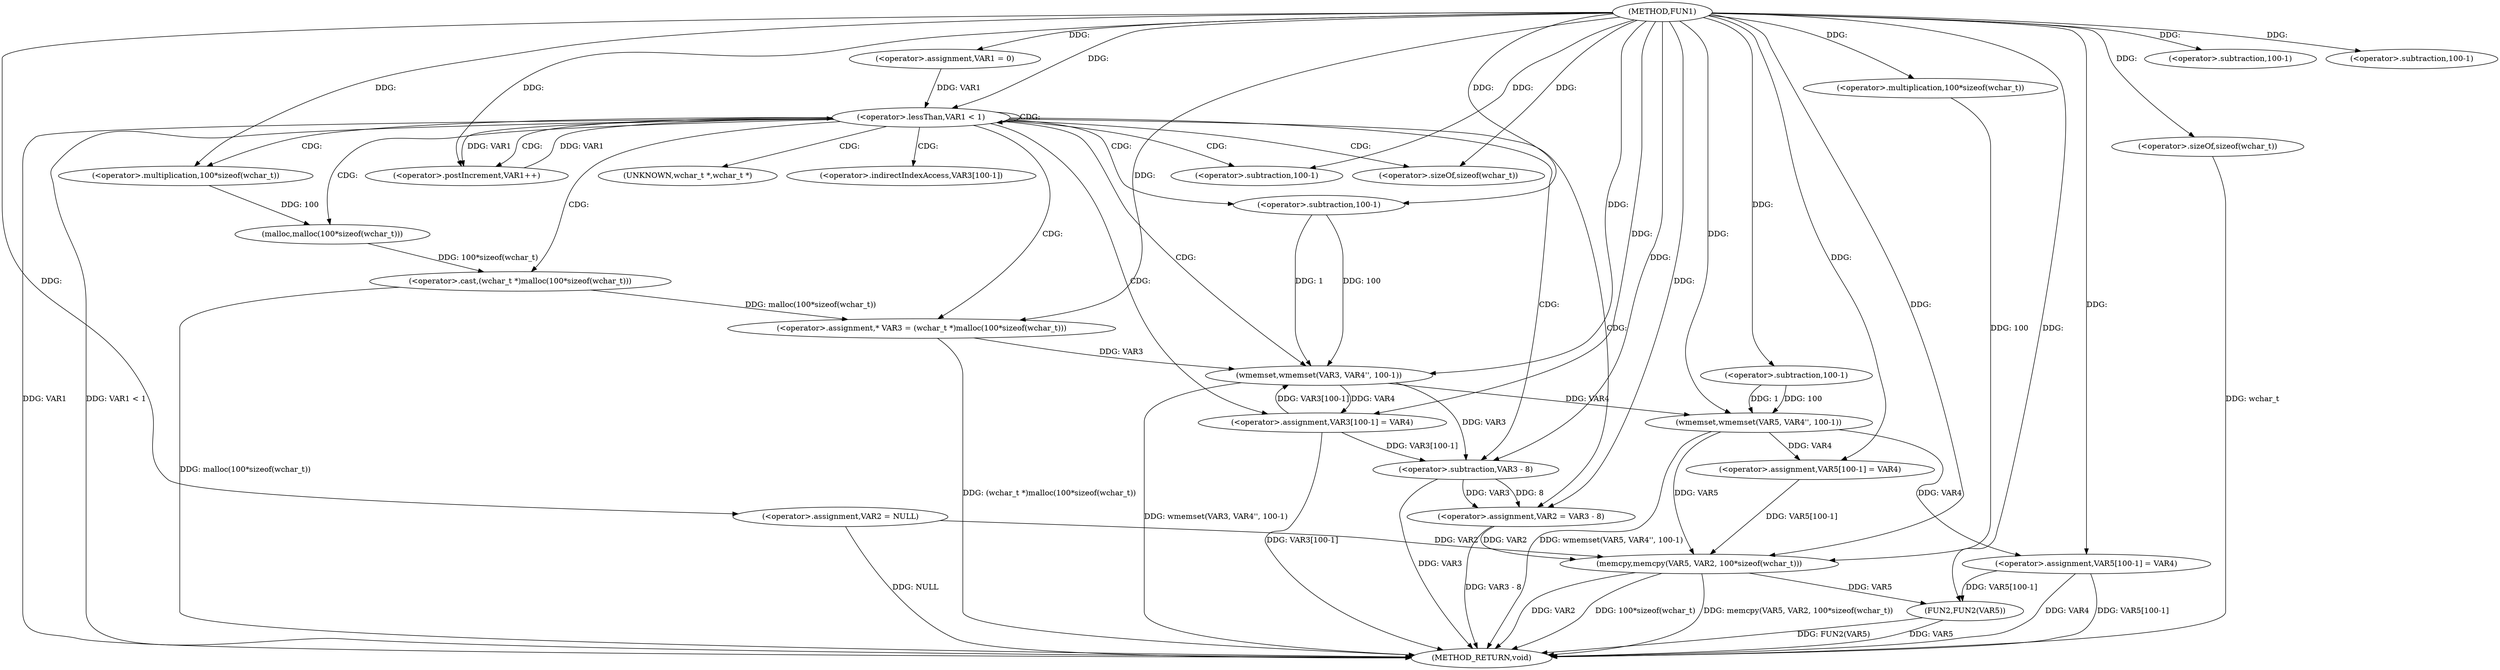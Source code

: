 digraph FUN1 {  
"1000100" [label = "(METHOD,FUN1)" ]
"1000177" [label = "(METHOD_RETURN,void)" ]
"1000104" [label = "(<operator>.assignment,VAR2 = NULL)" ]
"1000108" [label = "(<operator>.assignment,VAR1 = 0)" ]
"1000111" [label = "(<operator>.lessThan,VAR1 < 1)" ]
"1000114" [label = "(<operator>.postIncrement,VAR1++)" ]
"1000119" [label = "(<operator>.assignment,* VAR3 = (wchar_t *)malloc(100*sizeof(wchar_t)))" ]
"1000121" [label = "(<operator>.cast,(wchar_t *)malloc(100*sizeof(wchar_t)))" ]
"1000123" [label = "(malloc,malloc(100*sizeof(wchar_t)))" ]
"1000124" [label = "(<operator>.multiplication,100*sizeof(wchar_t))" ]
"1000126" [label = "(<operator>.sizeOf,sizeof(wchar_t))" ]
"1000128" [label = "(wmemset,wmemset(VAR3, VAR4'', 100-1))" ]
"1000131" [label = "(<operator>.subtraction,100-1)" ]
"1000134" [label = "(<operator>.assignment,VAR3[100-1] = VAR4)" ]
"1000137" [label = "(<operator>.subtraction,100-1)" ]
"1000141" [label = "(<operator>.assignment,VAR2 = VAR3 - 8)" ]
"1000143" [label = "(<operator>.subtraction,VAR3 - 8)" ]
"1000148" [label = "(wmemset,wmemset(VAR5, VAR4'', 100-1))" ]
"1000151" [label = "(<operator>.subtraction,100-1)" ]
"1000154" [label = "(<operator>.assignment,VAR5[100-1] = VAR4)" ]
"1000157" [label = "(<operator>.subtraction,100-1)" ]
"1000161" [label = "(memcpy,memcpy(VAR5, VAR2, 100*sizeof(wchar_t)))" ]
"1000164" [label = "(<operator>.multiplication,100*sizeof(wchar_t))" ]
"1000166" [label = "(<operator>.sizeOf,sizeof(wchar_t))" ]
"1000168" [label = "(<operator>.assignment,VAR5[100-1] = VAR4)" ]
"1000171" [label = "(<operator>.subtraction,100-1)" ]
"1000175" [label = "(FUN2,FUN2(VAR5))" ]
"1000122" [label = "(UNKNOWN,wchar_t *,wchar_t *)" ]
"1000135" [label = "(<operator>.indirectIndexAccess,VAR3[100-1])" ]
  "1000168" -> "1000177"  [ label = "DDG: VAR5[100-1]"] 
  "1000119" -> "1000177"  [ label = "DDG: (wchar_t *)malloc(100*sizeof(wchar_t))"] 
  "1000111" -> "1000177"  [ label = "DDG: VAR1"] 
  "1000134" -> "1000177"  [ label = "DDG: VAR3[100-1]"] 
  "1000128" -> "1000177"  [ label = "DDG: wmemset(VAR3, VAR4'', 100-1)"] 
  "1000161" -> "1000177"  [ label = "DDG: VAR2"] 
  "1000161" -> "1000177"  [ label = "DDG: 100*sizeof(wchar_t)"] 
  "1000121" -> "1000177"  [ label = "DDG: malloc(100*sizeof(wchar_t))"] 
  "1000143" -> "1000177"  [ label = "DDG: VAR3"] 
  "1000166" -> "1000177"  [ label = "DDG: wchar_t"] 
  "1000148" -> "1000177"  [ label = "DDG: wmemset(VAR5, VAR4'', 100-1)"] 
  "1000175" -> "1000177"  [ label = "DDG: VAR5"] 
  "1000141" -> "1000177"  [ label = "DDG: VAR3 - 8"] 
  "1000111" -> "1000177"  [ label = "DDG: VAR1 < 1"] 
  "1000161" -> "1000177"  [ label = "DDG: memcpy(VAR5, VAR2, 100*sizeof(wchar_t))"] 
  "1000168" -> "1000177"  [ label = "DDG: VAR4"] 
  "1000104" -> "1000177"  [ label = "DDG: NULL"] 
  "1000175" -> "1000177"  [ label = "DDG: FUN2(VAR5)"] 
  "1000100" -> "1000104"  [ label = "DDG: "] 
  "1000100" -> "1000108"  [ label = "DDG: "] 
  "1000114" -> "1000111"  [ label = "DDG: VAR1"] 
  "1000108" -> "1000111"  [ label = "DDG: VAR1"] 
  "1000100" -> "1000111"  [ label = "DDG: "] 
  "1000111" -> "1000114"  [ label = "DDG: VAR1"] 
  "1000100" -> "1000114"  [ label = "DDG: "] 
  "1000121" -> "1000119"  [ label = "DDG: malloc(100*sizeof(wchar_t))"] 
  "1000100" -> "1000119"  [ label = "DDG: "] 
  "1000123" -> "1000121"  [ label = "DDG: 100*sizeof(wchar_t)"] 
  "1000124" -> "1000123"  [ label = "DDG: 100"] 
  "1000100" -> "1000124"  [ label = "DDG: "] 
  "1000100" -> "1000126"  [ label = "DDG: "] 
  "1000134" -> "1000128"  [ label = "DDG: VAR3[100-1]"] 
  "1000119" -> "1000128"  [ label = "DDG: VAR3"] 
  "1000100" -> "1000128"  [ label = "DDG: "] 
  "1000131" -> "1000128"  [ label = "DDG: 100"] 
  "1000131" -> "1000128"  [ label = "DDG: 1"] 
  "1000100" -> "1000131"  [ label = "DDG: "] 
  "1000128" -> "1000134"  [ label = "DDG: VAR4"] 
  "1000100" -> "1000134"  [ label = "DDG: "] 
  "1000100" -> "1000137"  [ label = "DDG: "] 
  "1000143" -> "1000141"  [ label = "DDG: VAR3"] 
  "1000143" -> "1000141"  [ label = "DDG: 8"] 
  "1000100" -> "1000141"  [ label = "DDG: "] 
  "1000128" -> "1000143"  [ label = "DDG: VAR3"] 
  "1000134" -> "1000143"  [ label = "DDG: VAR3[100-1]"] 
  "1000100" -> "1000143"  [ label = "DDG: "] 
  "1000100" -> "1000148"  [ label = "DDG: "] 
  "1000128" -> "1000148"  [ label = "DDG: VAR4"] 
  "1000151" -> "1000148"  [ label = "DDG: 100"] 
  "1000151" -> "1000148"  [ label = "DDG: 1"] 
  "1000100" -> "1000151"  [ label = "DDG: "] 
  "1000148" -> "1000154"  [ label = "DDG: VAR4"] 
  "1000100" -> "1000154"  [ label = "DDG: "] 
  "1000100" -> "1000157"  [ label = "DDG: "] 
  "1000154" -> "1000161"  [ label = "DDG: VAR5[100-1]"] 
  "1000148" -> "1000161"  [ label = "DDG: VAR5"] 
  "1000100" -> "1000161"  [ label = "DDG: "] 
  "1000141" -> "1000161"  [ label = "DDG: VAR2"] 
  "1000104" -> "1000161"  [ label = "DDG: VAR2"] 
  "1000164" -> "1000161"  [ label = "DDG: 100"] 
  "1000100" -> "1000164"  [ label = "DDG: "] 
  "1000100" -> "1000166"  [ label = "DDG: "] 
  "1000100" -> "1000168"  [ label = "DDG: "] 
  "1000148" -> "1000168"  [ label = "DDG: VAR4"] 
  "1000100" -> "1000171"  [ label = "DDG: "] 
  "1000168" -> "1000175"  [ label = "DDG: VAR5[100-1]"] 
  "1000161" -> "1000175"  [ label = "DDG: VAR5"] 
  "1000100" -> "1000175"  [ label = "DDG: "] 
  "1000111" -> "1000121"  [ label = "CDG: "] 
  "1000111" -> "1000131"  [ label = "CDG: "] 
  "1000111" -> "1000143"  [ label = "CDG: "] 
  "1000111" -> "1000111"  [ label = "CDG: "] 
  "1000111" -> "1000126"  [ label = "CDG: "] 
  "1000111" -> "1000128"  [ label = "CDG: "] 
  "1000111" -> "1000137"  [ label = "CDG: "] 
  "1000111" -> "1000141"  [ label = "CDG: "] 
  "1000111" -> "1000123"  [ label = "CDG: "] 
  "1000111" -> "1000124"  [ label = "CDG: "] 
  "1000111" -> "1000119"  [ label = "CDG: "] 
  "1000111" -> "1000135"  [ label = "CDG: "] 
  "1000111" -> "1000114"  [ label = "CDG: "] 
  "1000111" -> "1000134"  [ label = "CDG: "] 
  "1000111" -> "1000122"  [ label = "CDG: "] 
}
